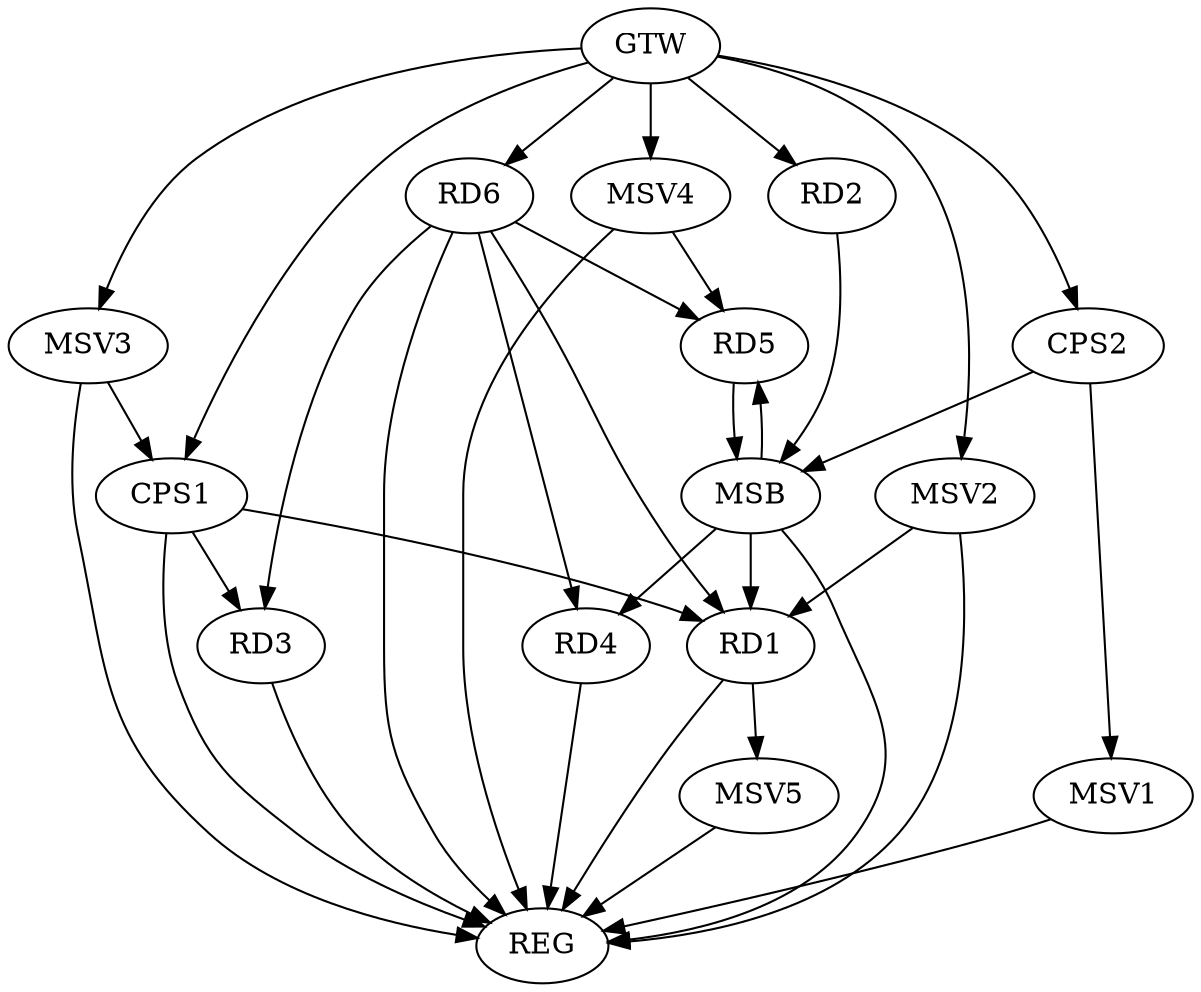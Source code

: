 strict digraph G {
  RD1 [ label="RD1" ];
  RD2 [ label="RD2" ];
  RD3 [ label="RD3" ];
  RD4 [ label="RD4" ];
  RD5 [ label="RD5" ];
  RD6 [ label="RD6" ];
  CPS1 [ label="CPS1" ];
  CPS2 [ label="CPS2" ];
  GTW [ label="GTW" ];
  REG [ label="REG" ];
  MSB [ label="MSB" ];
  MSV1 [ label="MSV1" ];
  MSV2 [ label="MSV2" ];
  MSV3 [ label="MSV3" ];
  MSV4 [ label="MSV4" ];
  MSV5 [ label="MSV5" ];
  RD6 -> RD1;
  CPS1 -> RD1;
  CPS1 -> RD3;
  GTW -> RD2;
  GTW -> RD6;
  GTW -> CPS1;
  GTW -> CPS2;
  RD1 -> REG;
  RD3 -> REG;
  RD4 -> REG;
  CPS1 -> REG;
  RD2 -> MSB;
  MSB -> RD1;
  MSB -> RD4;
  MSB -> REG;
  RD5 -> MSB;
  CPS2 -> MSB;
  MSB -> RD5;
  RD6 -> REG;
  RD6 -> RD3;
  RD6 -> RD5;
  RD6 -> RD4;
  CPS2 -> MSV1;
  MSV1 -> REG;
  MSV2 -> RD1;
  GTW -> MSV2;
  MSV2 -> REG;
  MSV3 -> CPS1;
  GTW -> MSV3;
  MSV3 -> REG;
  MSV4 -> RD5;
  GTW -> MSV4;
  MSV4 -> REG;
  RD1 -> MSV5;
  MSV5 -> REG;
}

